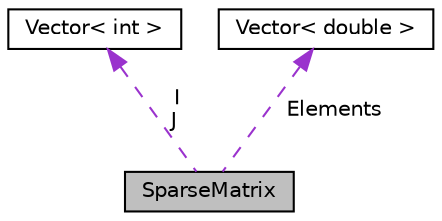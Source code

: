 digraph "SparseMatrix"
{
  edge [fontname="Helvetica",fontsize="10",labelfontname="Helvetica",labelfontsize="10"];
  node [fontname="Helvetica",fontsize="10",shape=record];
  Node1 [label="SparseMatrix",height=0.2,width=0.4,color="black", fillcolor="grey75", style="filled", fontcolor="black"];
  Node2 -> Node1 [dir="back",color="darkorchid3",fontsize="10",style="dashed",label=" I\nJ" ,fontname="Helvetica"];
  Node2 [label="Vector\< int \>",height=0.2,width=0.4,color="black", fillcolor="white", style="filled",URL="$class_vector.html"];
  Node3 -> Node1 [dir="back",color="darkorchid3",fontsize="10",style="dashed",label=" Elements" ,fontname="Helvetica"];
  Node3 [label="Vector\< double \>",height=0.2,width=0.4,color="black", fillcolor="white", style="filled",URL="$class_vector.html"];
}
